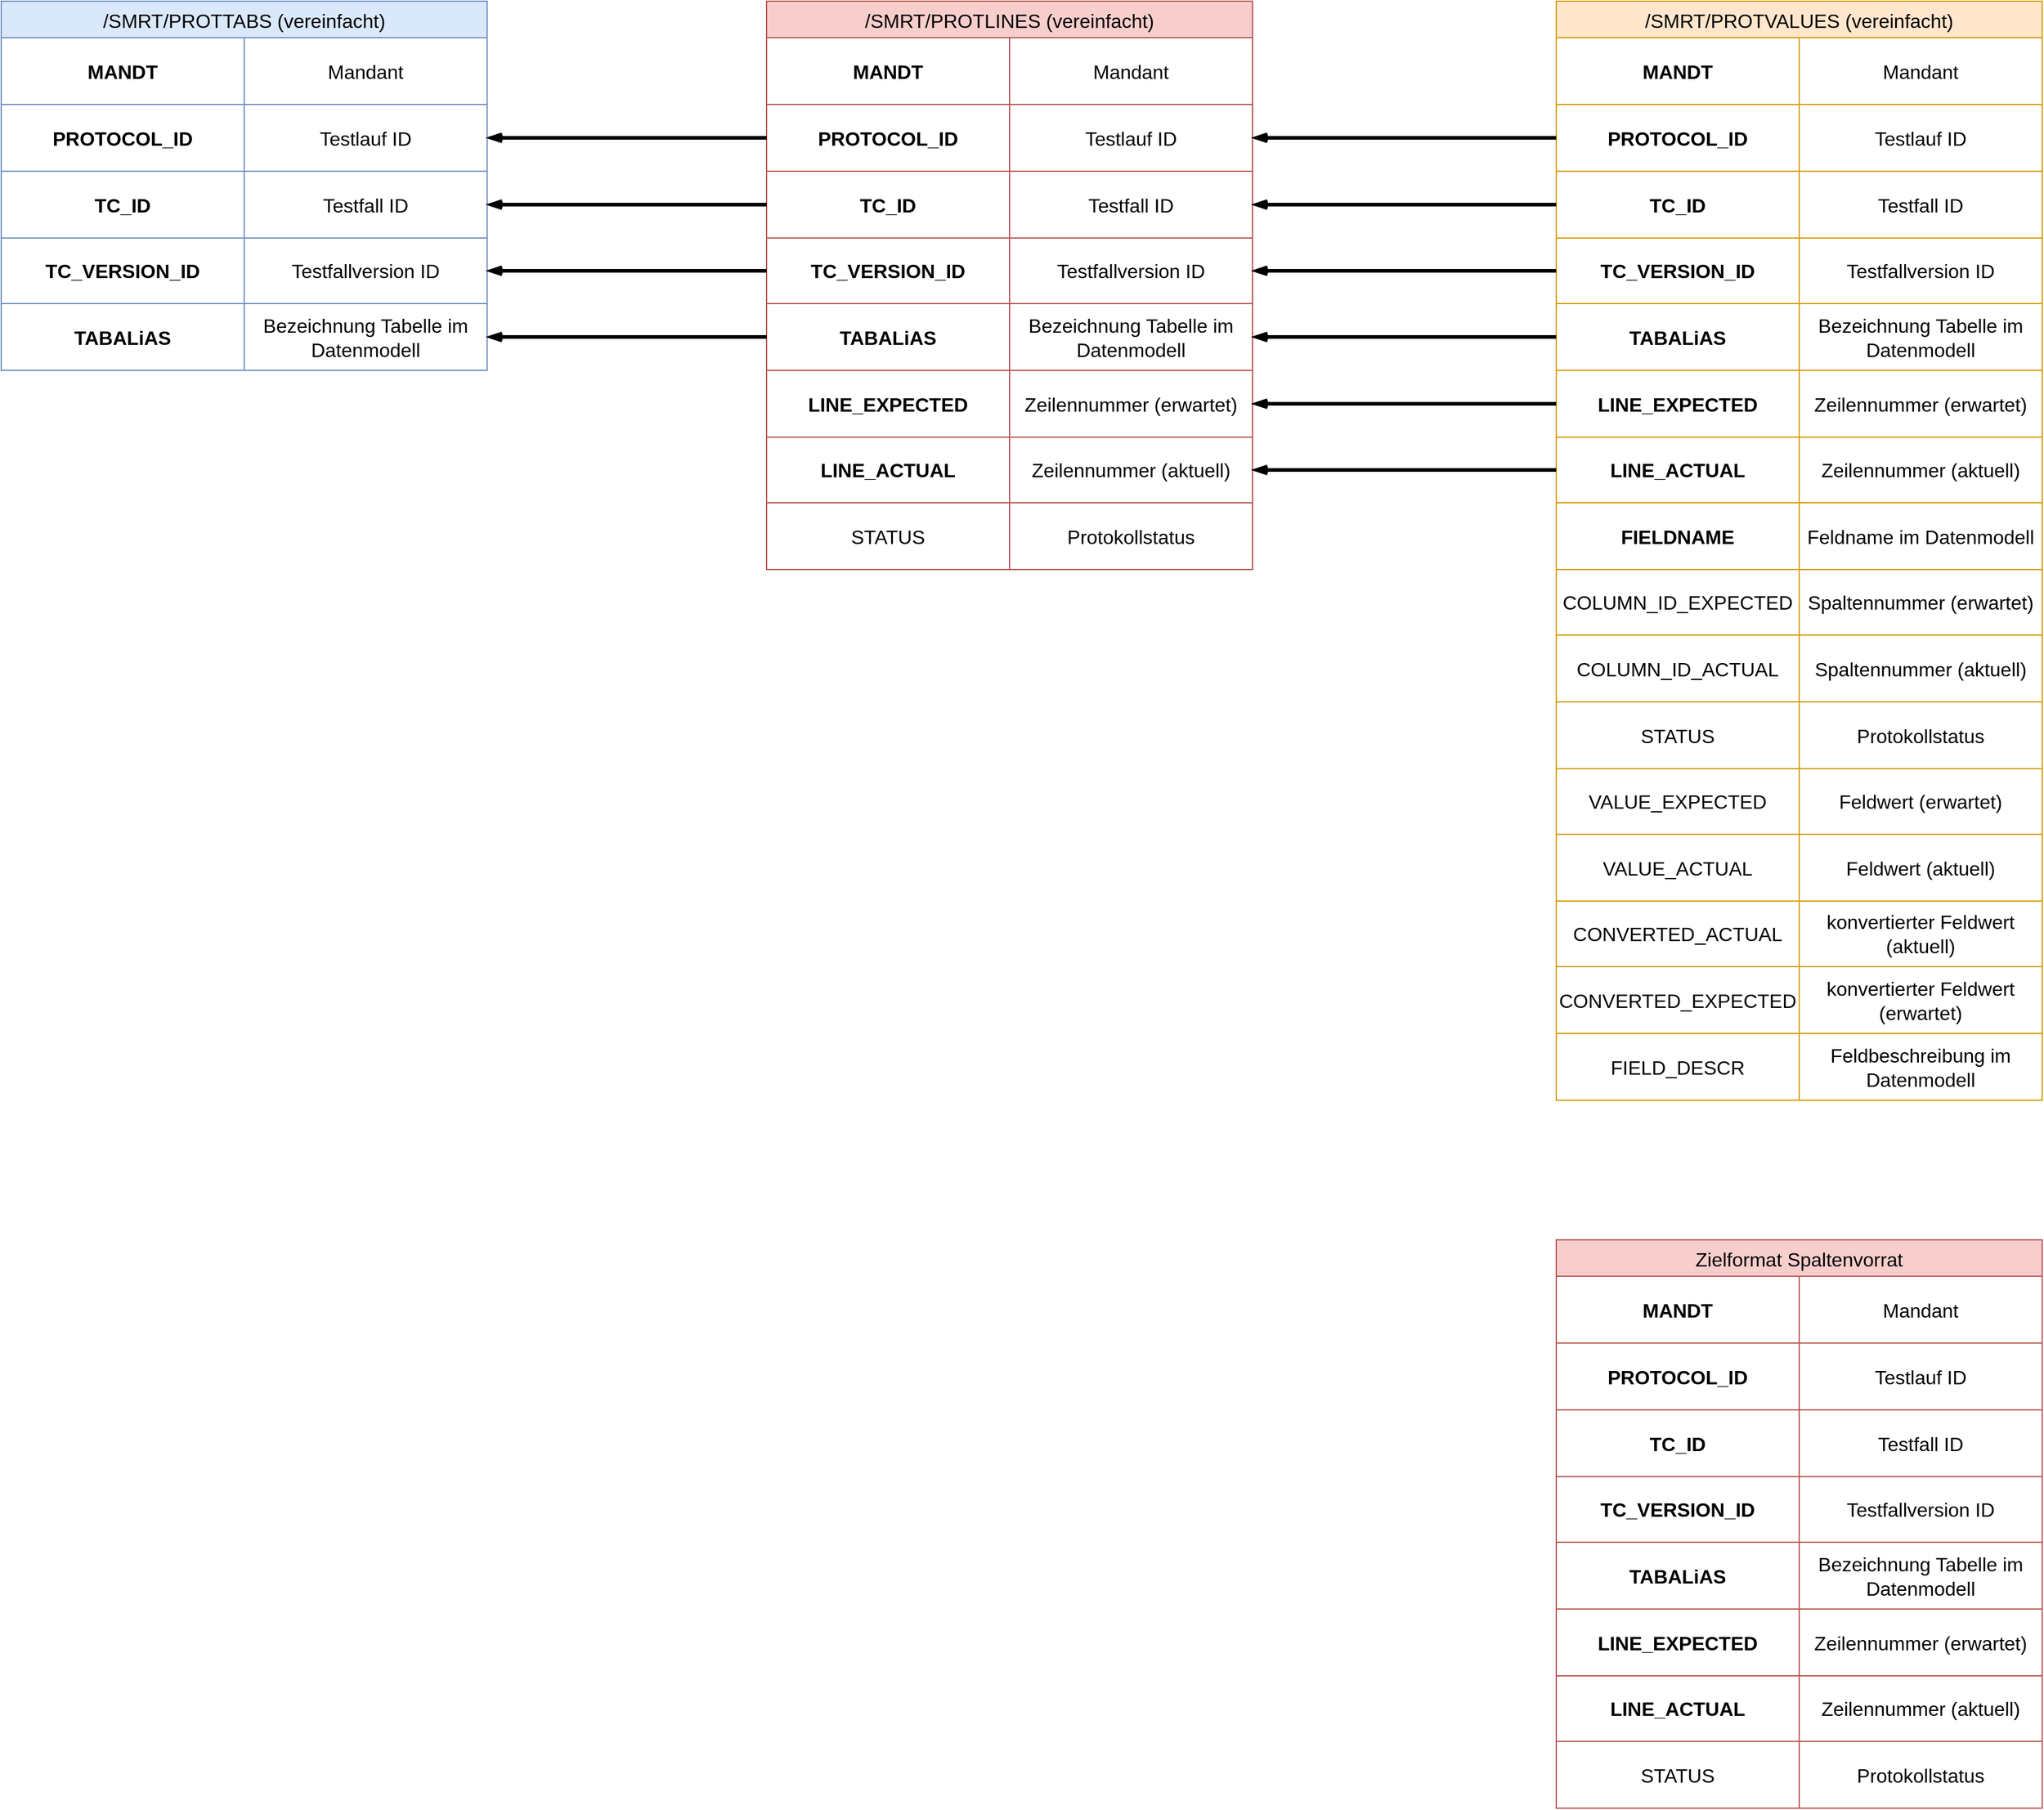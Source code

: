 <mxfile version="28.2.8">
  <diagram name="Seite-1" id="xtS-RTxyF89VJCSjxANe">
    <mxGraphModel dx="3441" dy="951" grid="1" gridSize="10" guides="1" tooltips="1" connect="1" arrows="1" fold="1" page="1" pageScale="1" pageWidth="827" pageHeight="1169" math="0" shadow="0">
      <root>
        <mxCell id="0" />
        <mxCell id="1" parent="0" />
        <mxCell id="TMRvNmBy3gaYvKD6rry--1" value="/SMRT/PROTVALUES (vereinfacht)" style="shape=table;startSize=30;container=1;collapsible=0;childLayout=tableLayout;strokeColor=#d79b00;fontSize=16;fillColor=#ffe6cc;" vertex="1" parent="1">
          <mxGeometry x="90" y="80" width="400" height="905" as="geometry" />
        </mxCell>
        <mxCell id="TMRvNmBy3gaYvKD6rry--2" value="" style="shape=tableRow;horizontal=0;startSize=0;swimlaneHead=0;swimlaneBody=0;strokeColor=inherit;top=0;left=0;bottom=0;right=0;collapsible=0;dropTarget=0;fillColor=none;points=[[0,0.5],[1,0.5]];portConstraint=eastwest;fontSize=16;" vertex="1" parent="TMRvNmBy3gaYvKD6rry--1">
          <mxGeometry y="30" width="400" height="55" as="geometry" />
        </mxCell>
        <mxCell id="TMRvNmBy3gaYvKD6rry--3" value="MANDT" style="shape=partialRectangle;html=1;whiteSpace=wrap;connectable=0;strokeColor=inherit;overflow=hidden;fillColor=none;top=0;left=0;bottom=0;right=0;pointerEvents=1;fontSize=16;fontStyle=1" vertex="1" parent="TMRvNmBy3gaYvKD6rry--2">
          <mxGeometry width="200" height="55" as="geometry">
            <mxRectangle width="200" height="55" as="alternateBounds" />
          </mxGeometry>
        </mxCell>
        <mxCell id="TMRvNmBy3gaYvKD6rry--4" value="Mandant" style="shape=partialRectangle;html=1;whiteSpace=wrap;connectable=0;strokeColor=inherit;overflow=hidden;fillColor=none;top=0;left=0;bottom=0;right=0;pointerEvents=1;fontSize=16;" vertex="1" parent="TMRvNmBy3gaYvKD6rry--2">
          <mxGeometry x="200" width="200" height="55" as="geometry">
            <mxRectangle width="200" height="55" as="alternateBounds" />
          </mxGeometry>
        </mxCell>
        <mxCell id="TMRvNmBy3gaYvKD6rry--6" value="" style="shape=tableRow;horizontal=0;startSize=0;swimlaneHead=0;swimlaneBody=0;strokeColor=inherit;top=0;left=0;bottom=0;right=0;collapsible=0;dropTarget=0;fillColor=none;points=[[0,0.5],[1,0.5]];portConstraint=eastwest;fontSize=16;" vertex="1" parent="TMRvNmBy3gaYvKD6rry--1">
          <mxGeometry y="85" width="400" height="55" as="geometry" />
        </mxCell>
        <mxCell id="TMRvNmBy3gaYvKD6rry--7" value="PROTOCOL_ID" style="shape=partialRectangle;html=1;whiteSpace=wrap;connectable=0;strokeColor=inherit;overflow=hidden;fillColor=none;top=0;left=0;bottom=0;right=0;pointerEvents=1;fontSize=16;fontStyle=1" vertex="1" parent="TMRvNmBy3gaYvKD6rry--6">
          <mxGeometry width="200" height="55" as="geometry">
            <mxRectangle width="200" height="55" as="alternateBounds" />
          </mxGeometry>
        </mxCell>
        <mxCell id="TMRvNmBy3gaYvKD6rry--8" value="Testlauf ID" style="shape=partialRectangle;html=1;whiteSpace=wrap;connectable=0;strokeColor=inherit;overflow=hidden;fillColor=none;top=0;left=0;bottom=0;right=0;pointerEvents=1;fontSize=16;" vertex="1" parent="TMRvNmBy3gaYvKD6rry--6">
          <mxGeometry x="200" width="200" height="55" as="geometry">
            <mxRectangle width="200" height="55" as="alternateBounds" />
          </mxGeometry>
        </mxCell>
        <mxCell id="TMRvNmBy3gaYvKD6rry--10" value="" style="shape=tableRow;horizontal=0;startSize=0;swimlaneHead=0;swimlaneBody=0;strokeColor=inherit;top=0;left=0;bottom=0;right=0;collapsible=0;dropTarget=0;fillColor=none;points=[[0,0.5],[1,0.5]];portConstraint=eastwest;fontSize=16;" vertex="1" parent="TMRvNmBy3gaYvKD6rry--1">
          <mxGeometry y="140" width="400" height="55" as="geometry" />
        </mxCell>
        <mxCell id="TMRvNmBy3gaYvKD6rry--11" value="TC_ID" style="shape=partialRectangle;html=1;whiteSpace=wrap;connectable=0;strokeColor=inherit;overflow=hidden;fillColor=none;top=0;left=0;bottom=0;right=0;pointerEvents=1;fontSize=16;fontStyle=1" vertex="1" parent="TMRvNmBy3gaYvKD6rry--10">
          <mxGeometry width="200" height="55" as="geometry">
            <mxRectangle width="200" height="55" as="alternateBounds" />
          </mxGeometry>
        </mxCell>
        <mxCell id="TMRvNmBy3gaYvKD6rry--12" value="Testfall ID" style="shape=partialRectangle;html=1;whiteSpace=wrap;connectable=0;strokeColor=inherit;overflow=hidden;fillColor=none;top=0;left=0;bottom=0;right=0;pointerEvents=1;fontSize=16;" vertex="1" parent="TMRvNmBy3gaYvKD6rry--10">
          <mxGeometry x="200" width="200" height="55" as="geometry">
            <mxRectangle width="200" height="55" as="alternateBounds" />
          </mxGeometry>
        </mxCell>
        <mxCell id="TMRvNmBy3gaYvKD6rry--14" style="shape=tableRow;horizontal=0;startSize=0;swimlaneHead=0;swimlaneBody=0;strokeColor=inherit;top=0;left=0;bottom=0;right=0;collapsible=0;dropTarget=0;fillColor=none;points=[[0,0.5],[1,0.5]];portConstraint=eastwest;fontSize=16;" vertex="1" parent="TMRvNmBy3gaYvKD6rry--1">
          <mxGeometry y="195" width="400" height="54" as="geometry" />
        </mxCell>
        <mxCell id="TMRvNmBy3gaYvKD6rry--15" value="TC_VERSION_ID" style="shape=partialRectangle;html=1;whiteSpace=wrap;connectable=0;strokeColor=inherit;overflow=hidden;fillColor=none;top=0;left=0;bottom=0;right=0;pointerEvents=1;fontSize=16;fontStyle=1" vertex="1" parent="TMRvNmBy3gaYvKD6rry--14">
          <mxGeometry width="200" height="54" as="geometry">
            <mxRectangle width="200" height="54" as="alternateBounds" />
          </mxGeometry>
        </mxCell>
        <mxCell id="TMRvNmBy3gaYvKD6rry--16" value="Testfallversion ID" style="shape=partialRectangle;html=1;whiteSpace=wrap;connectable=0;strokeColor=inherit;overflow=hidden;fillColor=none;top=0;left=0;bottom=0;right=0;pointerEvents=1;fontSize=16;" vertex="1" parent="TMRvNmBy3gaYvKD6rry--14">
          <mxGeometry x="200" width="200" height="54" as="geometry">
            <mxRectangle width="200" height="54" as="alternateBounds" />
          </mxGeometry>
        </mxCell>
        <mxCell id="TMRvNmBy3gaYvKD6rry--17" style="shape=tableRow;horizontal=0;startSize=0;swimlaneHead=0;swimlaneBody=0;strokeColor=inherit;top=0;left=0;bottom=0;right=0;collapsible=0;dropTarget=0;fillColor=none;points=[[0,0.5],[1,0.5]];portConstraint=eastwest;fontSize=16;" vertex="1" parent="TMRvNmBy3gaYvKD6rry--1">
          <mxGeometry y="249" width="400" height="55" as="geometry" />
        </mxCell>
        <mxCell id="TMRvNmBy3gaYvKD6rry--18" value="TABALiAS" style="shape=partialRectangle;html=1;whiteSpace=wrap;connectable=0;strokeColor=inherit;overflow=hidden;fillColor=none;top=0;left=0;bottom=0;right=0;pointerEvents=1;fontSize=16;fontStyle=1" vertex="1" parent="TMRvNmBy3gaYvKD6rry--17">
          <mxGeometry width="200" height="55" as="geometry">
            <mxRectangle width="200" height="55" as="alternateBounds" />
          </mxGeometry>
        </mxCell>
        <mxCell id="TMRvNmBy3gaYvKD6rry--19" value="Bezeichnung Tabelle im Datenmodell" style="shape=partialRectangle;html=1;whiteSpace=wrap;connectable=0;strokeColor=inherit;overflow=hidden;fillColor=none;top=0;left=0;bottom=0;right=0;pointerEvents=1;fontSize=16;" vertex="1" parent="TMRvNmBy3gaYvKD6rry--17">
          <mxGeometry x="200" width="200" height="55" as="geometry">
            <mxRectangle width="200" height="55" as="alternateBounds" />
          </mxGeometry>
        </mxCell>
        <mxCell id="TMRvNmBy3gaYvKD6rry--20" style="shape=tableRow;horizontal=0;startSize=0;swimlaneHead=0;swimlaneBody=0;strokeColor=inherit;top=0;left=0;bottom=0;right=0;collapsible=0;dropTarget=0;fillColor=none;points=[[0,0.5],[1,0.5]];portConstraint=eastwest;fontSize=16;" vertex="1" parent="TMRvNmBy3gaYvKD6rry--1">
          <mxGeometry y="304" width="400" height="55" as="geometry" />
        </mxCell>
        <mxCell id="TMRvNmBy3gaYvKD6rry--21" value="LINE_EXPECTED" style="shape=partialRectangle;html=1;whiteSpace=wrap;connectable=0;strokeColor=inherit;overflow=hidden;fillColor=none;top=0;left=0;bottom=0;right=0;pointerEvents=1;fontSize=16;fontStyle=1" vertex="1" parent="TMRvNmBy3gaYvKD6rry--20">
          <mxGeometry width="200" height="55" as="geometry">
            <mxRectangle width="200" height="55" as="alternateBounds" />
          </mxGeometry>
        </mxCell>
        <mxCell id="TMRvNmBy3gaYvKD6rry--22" value="Zeilennummer (erwartet)" style="shape=partialRectangle;html=1;whiteSpace=wrap;connectable=0;strokeColor=inherit;overflow=hidden;fillColor=none;top=0;left=0;bottom=0;right=0;pointerEvents=1;fontSize=16;" vertex="1" parent="TMRvNmBy3gaYvKD6rry--20">
          <mxGeometry x="200" width="200" height="55" as="geometry">
            <mxRectangle width="200" height="55" as="alternateBounds" />
          </mxGeometry>
        </mxCell>
        <mxCell id="TMRvNmBy3gaYvKD6rry--23" style="shape=tableRow;horizontal=0;startSize=0;swimlaneHead=0;swimlaneBody=0;strokeColor=inherit;top=0;left=0;bottom=0;right=0;collapsible=0;dropTarget=0;fillColor=none;points=[[0,0.5],[1,0.5]];portConstraint=eastwest;fontSize=16;" vertex="1" parent="TMRvNmBy3gaYvKD6rry--1">
          <mxGeometry y="359" width="400" height="54" as="geometry" />
        </mxCell>
        <mxCell id="TMRvNmBy3gaYvKD6rry--24" value="LINE_ACTUAL" style="shape=partialRectangle;html=1;whiteSpace=wrap;connectable=0;strokeColor=inherit;overflow=hidden;fillColor=none;top=0;left=0;bottom=0;right=0;pointerEvents=1;fontSize=16;fontStyle=1" vertex="1" parent="TMRvNmBy3gaYvKD6rry--23">
          <mxGeometry width="200" height="54" as="geometry">
            <mxRectangle width="200" height="54" as="alternateBounds" />
          </mxGeometry>
        </mxCell>
        <mxCell id="TMRvNmBy3gaYvKD6rry--25" value="Zeilennummer (aktuell)" style="shape=partialRectangle;html=1;whiteSpace=wrap;connectable=0;strokeColor=inherit;overflow=hidden;fillColor=none;top=0;left=0;bottom=0;right=0;pointerEvents=1;fontSize=16;" vertex="1" parent="TMRvNmBy3gaYvKD6rry--23">
          <mxGeometry x="200" width="200" height="54" as="geometry">
            <mxRectangle width="200" height="54" as="alternateBounds" />
          </mxGeometry>
        </mxCell>
        <mxCell id="TMRvNmBy3gaYvKD6rry--26" style="shape=tableRow;horizontal=0;startSize=0;swimlaneHead=0;swimlaneBody=0;strokeColor=inherit;top=0;left=0;bottom=0;right=0;collapsible=0;dropTarget=0;fillColor=none;points=[[0,0.5],[1,0.5]];portConstraint=eastwest;fontSize=16;" vertex="1" parent="TMRvNmBy3gaYvKD6rry--1">
          <mxGeometry y="413" width="400" height="55" as="geometry" />
        </mxCell>
        <mxCell id="TMRvNmBy3gaYvKD6rry--27" value="FIELDNAME" style="shape=partialRectangle;html=1;whiteSpace=wrap;connectable=0;strokeColor=inherit;overflow=hidden;fillColor=none;top=0;left=0;bottom=0;right=0;pointerEvents=1;fontSize=16;fontStyle=1" vertex="1" parent="TMRvNmBy3gaYvKD6rry--26">
          <mxGeometry width="200" height="55" as="geometry">
            <mxRectangle width="200" height="55" as="alternateBounds" />
          </mxGeometry>
        </mxCell>
        <mxCell id="TMRvNmBy3gaYvKD6rry--28" value="Feldname im Datenmodell" style="shape=partialRectangle;html=1;whiteSpace=wrap;connectable=0;strokeColor=inherit;overflow=hidden;fillColor=none;top=0;left=0;bottom=0;right=0;pointerEvents=1;fontSize=16;" vertex="1" parent="TMRvNmBy3gaYvKD6rry--26">
          <mxGeometry x="200" width="200" height="55" as="geometry">
            <mxRectangle width="200" height="55" as="alternateBounds" />
          </mxGeometry>
        </mxCell>
        <mxCell id="TMRvNmBy3gaYvKD6rry--29" style="shape=tableRow;horizontal=0;startSize=0;swimlaneHead=0;swimlaneBody=0;strokeColor=inherit;top=0;left=0;bottom=0;right=0;collapsible=0;dropTarget=0;fillColor=none;points=[[0,0.5],[1,0.5]];portConstraint=eastwest;fontSize=16;" vertex="1" parent="TMRvNmBy3gaYvKD6rry--1">
          <mxGeometry y="468" width="400" height="54" as="geometry" />
        </mxCell>
        <mxCell id="TMRvNmBy3gaYvKD6rry--30" value="COLUMN_ID_EXPECTED" style="shape=partialRectangle;html=1;whiteSpace=wrap;connectable=0;strokeColor=inherit;overflow=hidden;fillColor=none;top=0;left=0;bottom=0;right=0;pointerEvents=1;fontSize=16;" vertex="1" parent="TMRvNmBy3gaYvKD6rry--29">
          <mxGeometry width="200" height="54" as="geometry">
            <mxRectangle width="200" height="54" as="alternateBounds" />
          </mxGeometry>
        </mxCell>
        <mxCell id="TMRvNmBy3gaYvKD6rry--31" value="Spaltennummer (erwartet)" style="shape=partialRectangle;html=1;whiteSpace=wrap;connectable=0;strokeColor=inherit;overflow=hidden;fillColor=none;top=0;left=0;bottom=0;right=0;pointerEvents=1;fontSize=16;" vertex="1" parent="TMRvNmBy3gaYvKD6rry--29">
          <mxGeometry x="200" width="200" height="54" as="geometry">
            <mxRectangle width="200" height="54" as="alternateBounds" />
          </mxGeometry>
        </mxCell>
        <mxCell id="TMRvNmBy3gaYvKD6rry--32" style="shape=tableRow;horizontal=0;startSize=0;swimlaneHead=0;swimlaneBody=0;strokeColor=inherit;top=0;left=0;bottom=0;right=0;collapsible=0;dropTarget=0;fillColor=none;points=[[0,0.5],[1,0.5]];portConstraint=eastwest;fontSize=16;" vertex="1" parent="TMRvNmBy3gaYvKD6rry--1">
          <mxGeometry y="522" width="400" height="55" as="geometry" />
        </mxCell>
        <mxCell id="TMRvNmBy3gaYvKD6rry--33" value="COLUMN_ID_ACTUAL" style="shape=partialRectangle;html=1;whiteSpace=wrap;connectable=0;strokeColor=inherit;overflow=hidden;fillColor=none;top=0;left=0;bottom=0;right=0;pointerEvents=1;fontSize=16;" vertex="1" parent="TMRvNmBy3gaYvKD6rry--32">
          <mxGeometry width="200" height="55" as="geometry">
            <mxRectangle width="200" height="55" as="alternateBounds" />
          </mxGeometry>
        </mxCell>
        <mxCell id="TMRvNmBy3gaYvKD6rry--34" value="Spaltennummer (aktuell)" style="shape=partialRectangle;html=1;whiteSpace=wrap;connectable=0;strokeColor=inherit;overflow=hidden;fillColor=none;top=0;left=0;bottom=0;right=0;pointerEvents=1;fontSize=16;" vertex="1" parent="TMRvNmBy3gaYvKD6rry--32">
          <mxGeometry x="200" width="200" height="55" as="geometry">
            <mxRectangle width="200" height="55" as="alternateBounds" />
          </mxGeometry>
        </mxCell>
        <mxCell id="TMRvNmBy3gaYvKD6rry--35" style="shape=tableRow;horizontal=0;startSize=0;swimlaneHead=0;swimlaneBody=0;strokeColor=inherit;top=0;left=0;bottom=0;right=0;collapsible=0;dropTarget=0;fillColor=none;points=[[0,0.5],[1,0.5]];portConstraint=eastwest;fontSize=16;" vertex="1" parent="TMRvNmBy3gaYvKD6rry--1">
          <mxGeometry y="577" width="400" height="55" as="geometry" />
        </mxCell>
        <mxCell id="TMRvNmBy3gaYvKD6rry--36" value="STATUS" style="shape=partialRectangle;html=1;whiteSpace=wrap;connectable=0;strokeColor=inherit;overflow=hidden;fillColor=none;top=0;left=0;bottom=0;right=0;pointerEvents=1;fontSize=16;" vertex="1" parent="TMRvNmBy3gaYvKD6rry--35">
          <mxGeometry width="200" height="55" as="geometry">
            <mxRectangle width="200" height="55" as="alternateBounds" />
          </mxGeometry>
        </mxCell>
        <mxCell id="TMRvNmBy3gaYvKD6rry--37" value="Protokollstatus" style="shape=partialRectangle;html=1;whiteSpace=wrap;connectable=0;strokeColor=inherit;overflow=hidden;fillColor=none;top=0;left=0;bottom=0;right=0;pointerEvents=1;fontSize=16;" vertex="1" parent="TMRvNmBy3gaYvKD6rry--35">
          <mxGeometry x="200" width="200" height="55" as="geometry">
            <mxRectangle width="200" height="55" as="alternateBounds" />
          </mxGeometry>
        </mxCell>
        <mxCell id="TMRvNmBy3gaYvKD6rry--38" style="shape=tableRow;horizontal=0;startSize=0;swimlaneHead=0;swimlaneBody=0;strokeColor=inherit;top=0;left=0;bottom=0;right=0;collapsible=0;dropTarget=0;fillColor=none;points=[[0,0.5],[1,0.5]];portConstraint=eastwest;fontSize=16;" vertex="1" parent="TMRvNmBy3gaYvKD6rry--1">
          <mxGeometry y="632" width="400" height="54" as="geometry" />
        </mxCell>
        <mxCell id="TMRvNmBy3gaYvKD6rry--39" value="VALUE_EXPECTED" style="shape=partialRectangle;html=1;whiteSpace=wrap;connectable=0;strokeColor=inherit;overflow=hidden;fillColor=none;top=0;left=0;bottom=0;right=0;pointerEvents=1;fontSize=16;" vertex="1" parent="TMRvNmBy3gaYvKD6rry--38">
          <mxGeometry width="200" height="54" as="geometry">
            <mxRectangle width="200" height="54" as="alternateBounds" />
          </mxGeometry>
        </mxCell>
        <mxCell id="TMRvNmBy3gaYvKD6rry--40" value="Feldwert (erwartet)" style="shape=partialRectangle;html=1;whiteSpace=wrap;connectable=0;strokeColor=inherit;overflow=hidden;fillColor=none;top=0;left=0;bottom=0;right=0;pointerEvents=1;fontSize=16;" vertex="1" parent="TMRvNmBy3gaYvKD6rry--38">
          <mxGeometry x="200" width="200" height="54" as="geometry">
            <mxRectangle width="200" height="54" as="alternateBounds" />
          </mxGeometry>
        </mxCell>
        <mxCell id="TMRvNmBy3gaYvKD6rry--41" style="shape=tableRow;horizontal=0;startSize=0;swimlaneHead=0;swimlaneBody=0;strokeColor=inherit;top=0;left=0;bottom=0;right=0;collapsible=0;dropTarget=0;fillColor=none;points=[[0,0.5],[1,0.5]];portConstraint=eastwest;fontSize=16;" vertex="1" parent="TMRvNmBy3gaYvKD6rry--1">
          <mxGeometry y="686" width="400" height="55" as="geometry" />
        </mxCell>
        <mxCell id="TMRvNmBy3gaYvKD6rry--42" value="VALUE_ACTUAL" style="shape=partialRectangle;html=1;whiteSpace=wrap;connectable=0;strokeColor=inherit;overflow=hidden;fillColor=none;top=0;left=0;bottom=0;right=0;pointerEvents=1;fontSize=16;" vertex="1" parent="TMRvNmBy3gaYvKD6rry--41">
          <mxGeometry width="200" height="55" as="geometry">
            <mxRectangle width="200" height="55" as="alternateBounds" />
          </mxGeometry>
        </mxCell>
        <mxCell id="TMRvNmBy3gaYvKD6rry--43" value="Feldwert (aktuell)" style="shape=partialRectangle;html=1;whiteSpace=wrap;connectable=0;strokeColor=inherit;overflow=hidden;fillColor=none;top=0;left=0;bottom=0;right=0;pointerEvents=1;fontSize=16;" vertex="1" parent="TMRvNmBy3gaYvKD6rry--41">
          <mxGeometry x="200" width="200" height="55" as="geometry">
            <mxRectangle width="200" height="55" as="alternateBounds" />
          </mxGeometry>
        </mxCell>
        <mxCell id="TMRvNmBy3gaYvKD6rry--47" style="shape=tableRow;horizontal=0;startSize=0;swimlaneHead=0;swimlaneBody=0;strokeColor=inherit;top=0;left=0;bottom=0;right=0;collapsible=0;dropTarget=0;fillColor=none;points=[[0,0.5],[1,0.5]];portConstraint=eastwest;fontSize=16;" vertex="1" parent="TMRvNmBy3gaYvKD6rry--1">
          <mxGeometry y="741" width="400" height="54" as="geometry" />
        </mxCell>
        <mxCell id="TMRvNmBy3gaYvKD6rry--48" value="CONVERTED_ACTUAL" style="shape=partialRectangle;html=1;whiteSpace=wrap;connectable=0;strokeColor=inherit;overflow=hidden;fillColor=none;top=0;left=0;bottom=0;right=0;pointerEvents=1;fontSize=16;" vertex="1" parent="TMRvNmBy3gaYvKD6rry--47">
          <mxGeometry width="200" height="54" as="geometry">
            <mxRectangle width="200" height="54" as="alternateBounds" />
          </mxGeometry>
        </mxCell>
        <mxCell id="TMRvNmBy3gaYvKD6rry--49" value="konvertierter Feldwert (aktuell)" style="shape=partialRectangle;html=1;whiteSpace=wrap;connectable=0;strokeColor=inherit;overflow=hidden;fillColor=none;top=0;left=0;bottom=0;right=0;pointerEvents=1;fontSize=16;" vertex="1" parent="TMRvNmBy3gaYvKD6rry--47">
          <mxGeometry x="200" width="200" height="54" as="geometry">
            <mxRectangle width="200" height="54" as="alternateBounds" />
          </mxGeometry>
        </mxCell>
        <mxCell id="TMRvNmBy3gaYvKD6rry--50" style="shape=tableRow;horizontal=0;startSize=0;swimlaneHead=0;swimlaneBody=0;strokeColor=inherit;top=0;left=0;bottom=0;right=0;collapsible=0;dropTarget=0;fillColor=none;points=[[0,0.5],[1,0.5]];portConstraint=eastwest;fontSize=16;" vertex="1" parent="TMRvNmBy3gaYvKD6rry--1">
          <mxGeometry y="795" width="400" height="55" as="geometry" />
        </mxCell>
        <mxCell id="TMRvNmBy3gaYvKD6rry--51" value="CONVERTED_EXPECTED" style="shape=partialRectangle;html=1;whiteSpace=wrap;connectable=0;strokeColor=inherit;overflow=hidden;fillColor=none;top=0;left=0;bottom=0;right=0;pointerEvents=1;fontSize=16;" vertex="1" parent="TMRvNmBy3gaYvKD6rry--50">
          <mxGeometry width="200" height="55" as="geometry">
            <mxRectangle width="200" height="55" as="alternateBounds" />
          </mxGeometry>
        </mxCell>
        <mxCell id="TMRvNmBy3gaYvKD6rry--52" value="konvertierter Feldwert (erwartet)" style="shape=partialRectangle;html=1;whiteSpace=wrap;connectable=0;strokeColor=inherit;overflow=hidden;fillColor=none;top=0;left=0;bottom=0;right=0;pointerEvents=1;fontSize=16;" vertex="1" parent="TMRvNmBy3gaYvKD6rry--50">
          <mxGeometry x="200" width="200" height="55" as="geometry">
            <mxRectangle width="200" height="55" as="alternateBounds" />
          </mxGeometry>
        </mxCell>
        <mxCell id="TMRvNmBy3gaYvKD6rry--230" style="shape=tableRow;horizontal=0;startSize=0;swimlaneHead=0;swimlaneBody=0;strokeColor=inherit;top=0;left=0;bottom=0;right=0;collapsible=0;dropTarget=0;fillColor=none;points=[[0,0.5],[1,0.5]];portConstraint=eastwest;fontSize=16;" vertex="1" parent="TMRvNmBy3gaYvKD6rry--1">
          <mxGeometry y="850" width="400" height="55" as="geometry" />
        </mxCell>
        <mxCell id="TMRvNmBy3gaYvKD6rry--231" value="FIELD_DESCR" style="shape=partialRectangle;html=1;whiteSpace=wrap;connectable=0;strokeColor=inherit;overflow=hidden;fillColor=none;top=0;left=0;bottom=0;right=0;pointerEvents=1;fontSize=16;" vertex="1" parent="TMRvNmBy3gaYvKD6rry--230">
          <mxGeometry width="200" height="55" as="geometry">
            <mxRectangle width="200" height="55" as="alternateBounds" />
          </mxGeometry>
        </mxCell>
        <mxCell id="TMRvNmBy3gaYvKD6rry--232" value="Feldbeschreibung im Datenmodell" style="shape=partialRectangle;html=1;whiteSpace=wrap;connectable=0;strokeColor=inherit;overflow=hidden;fillColor=none;top=0;left=0;bottom=0;right=0;pointerEvents=1;fontSize=16;" vertex="1" parent="TMRvNmBy3gaYvKD6rry--230">
          <mxGeometry x="200" width="200" height="55" as="geometry">
            <mxRectangle width="200" height="55" as="alternateBounds" />
          </mxGeometry>
        </mxCell>
        <mxCell id="TMRvNmBy3gaYvKD6rry--54" value="/SMRT/PROTLINES (vereinfacht)" style="shape=table;startSize=30;container=1;collapsible=0;childLayout=tableLayout;strokeColor=#b85450;fontSize=16;fillColor=#f8cecc;" vertex="1" parent="1">
          <mxGeometry x="-560" y="80" width="400" height="468" as="geometry" />
        </mxCell>
        <mxCell id="TMRvNmBy3gaYvKD6rry--55" value="" style="shape=tableRow;horizontal=0;startSize=0;swimlaneHead=0;swimlaneBody=0;strokeColor=inherit;top=0;left=0;bottom=0;right=0;collapsible=0;dropTarget=0;fillColor=none;points=[[0,0.5],[1,0.5]];portConstraint=eastwest;fontSize=16;" vertex="1" parent="TMRvNmBy3gaYvKD6rry--54">
          <mxGeometry y="30" width="400" height="55" as="geometry" />
        </mxCell>
        <mxCell id="TMRvNmBy3gaYvKD6rry--56" value="MANDT" style="shape=partialRectangle;html=1;whiteSpace=wrap;connectable=0;strokeColor=inherit;overflow=hidden;fillColor=none;top=0;left=0;bottom=0;right=0;pointerEvents=1;fontSize=16;fontStyle=1" vertex="1" parent="TMRvNmBy3gaYvKD6rry--55">
          <mxGeometry width="200" height="55" as="geometry">
            <mxRectangle width="200" height="55" as="alternateBounds" />
          </mxGeometry>
        </mxCell>
        <mxCell id="TMRvNmBy3gaYvKD6rry--57" value="Mandant" style="shape=partialRectangle;html=1;whiteSpace=wrap;connectable=0;strokeColor=inherit;overflow=hidden;fillColor=none;top=0;left=0;bottom=0;right=0;pointerEvents=1;fontSize=16;" vertex="1" parent="TMRvNmBy3gaYvKD6rry--55">
          <mxGeometry x="200" width="200" height="55" as="geometry">
            <mxRectangle width="200" height="55" as="alternateBounds" />
          </mxGeometry>
        </mxCell>
        <mxCell id="TMRvNmBy3gaYvKD6rry--58" value="" style="shape=tableRow;horizontal=0;startSize=0;swimlaneHead=0;swimlaneBody=0;strokeColor=inherit;top=0;left=0;bottom=0;right=0;collapsible=0;dropTarget=0;fillColor=none;points=[[0,0.5],[1,0.5]];portConstraint=eastwest;fontSize=16;" vertex="1" parent="TMRvNmBy3gaYvKD6rry--54">
          <mxGeometry y="85" width="400" height="55" as="geometry" />
        </mxCell>
        <mxCell id="TMRvNmBy3gaYvKD6rry--59" value="PROTOCOL_ID" style="shape=partialRectangle;html=1;whiteSpace=wrap;connectable=0;strokeColor=inherit;overflow=hidden;fillColor=none;top=0;left=0;bottom=0;right=0;pointerEvents=1;fontSize=16;fontStyle=1" vertex="1" parent="TMRvNmBy3gaYvKD6rry--58">
          <mxGeometry width="200" height="55" as="geometry">
            <mxRectangle width="200" height="55" as="alternateBounds" />
          </mxGeometry>
        </mxCell>
        <mxCell id="TMRvNmBy3gaYvKD6rry--60" value="Testlauf ID" style="shape=partialRectangle;html=1;whiteSpace=wrap;connectable=0;strokeColor=inherit;overflow=hidden;fillColor=none;top=0;left=0;bottom=0;right=0;pointerEvents=1;fontSize=16;" vertex="1" parent="TMRvNmBy3gaYvKD6rry--58">
          <mxGeometry x="200" width="200" height="55" as="geometry">
            <mxRectangle width="200" height="55" as="alternateBounds" />
          </mxGeometry>
        </mxCell>
        <mxCell id="TMRvNmBy3gaYvKD6rry--61" value="" style="shape=tableRow;horizontal=0;startSize=0;swimlaneHead=0;swimlaneBody=0;strokeColor=inherit;top=0;left=0;bottom=0;right=0;collapsible=0;dropTarget=0;fillColor=none;points=[[0,0.5],[1,0.5]];portConstraint=eastwest;fontSize=16;" vertex="1" parent="TMRvNmBy3gaYvKD6rry--54">
          <mxGeometry y="140" width="400" height="55" as="geometry" />
        </mxCell>
        <mxCell id="TMRvNmBy3gaYvKD6rry--62" value="TC_ID" style="shape=partialRectangle;html=1;whiteSpace=wrap;connectable=0;strokeColor=inherit;overflow=hidden;fillColor=none;top=0;left=0;bottom=0;right=0;pointerEvents=1;fontSize=16;fontStyle=1" vertex="1" parent="TMRvNmBy3gaYvKD6rry--61">
          <mxGeometry width="200" height="55" as="geometry">
            <mxRectangle width="200" height="55" as="alternateBounds" />
          </mxGeometry>
        </mxCell>
        <mxCell id="TMRvNmBy3gaYvKD6rry--63" value="Testfall ID" style="shape=partialRectangle;html=1;whiteSpace=wrap;connectable=0;strokeColor=inherit;overflow=hidden;fillColor=none;top=0;left=0;bottom=0;right=0;pointerEvents=1;fontSize=16;" vertex="1" parent="TMRvNmBy3gaYvKD6rry--61">
          <mxGeometry x="200" width="200" height="55" as="geometry">
            <mxRectangle width="200" height="55" as="alternateBounds" />
          </mxGeometry>
        </mxCell>
        <mxCell id="TMRvNmBy3gaYvKD6rry--64" style="shape=tableRow;horizontal=0;startSize=0;swimlaneHead=0;swimlaneBody=0;strokeColor=inherit;top=0;left=0;bottom=0;right=0;collapsible=0;dropTarget=0;fillColor=none;points=[[0,0.5],[1,0.5]];portConstraint=eastwest;fontSize=16;" vertex="1" parent="TMRvNmBy3gaYvKD6rry--54">
          <mxGeometry y="195" width="400" height="54" as="geometry" />
        </mxCell>
        <mxCell id="TMRvNmBy3gaYvKD6rry--65" value="TC_VERSION_ID" style="shape=partialRectangle;html=1;whiteSpace=wrap;connectable=0;strokeColor=inherit;overflow=hidden;fillColor=none;top=0;left=0;bottom=0;right=0;pointerEvents=1;fontSize=16;fontStyle=1" vertex="1" parent="TMRvNmBy3gaYvKD6rry--64">
          <mxGeometry width="200" height="54" as="geometry">
            <mxRectangle width="200" height="54" as="alternateBounds" />
          </mxGeometry>
        </mxCell>
        <mxCell id="TMRvNmBy3gaYvKD6rry--66" value="Testfallversion ID" style="shape=partialRectangle;html=1;whiteSpace=wrap;connectable=0;strokeColor=inherit;overflow=hidden;fillColor=none;top=0;left=0;bottom=0;right=0;pointerEvents=1;fontSize=16;" vertex="1" parent="TMRvNmBy3gaYvKD6rry--64">
          <mxGeometry x="200" width="200" height="54" as="geometry">
            <mxRectangle width="200" height="54" as="alternateBounds" />
          </mxGeometry>
        </mxCell>
        <mxCell id="TMRvNmBy3gaYvKD6rry--67" style="shape=tableRow;horizontal=0;startSize=0;swimlaneHead=0;swimlaneBody=0;strokeColor=inherit;top=0;left=0;bottom=0;right=0;collapsible=0;dropTarget=0;fillColor=none;points=[[0,0.5],[1,0.5]];portConstraint=eastwest;fontSize=16;" vertex="1" parent="TMRvNmBy3gaYvKD6rry--54">
          <mxGeometry y="249" width="400" height="55" as="geometry" />
        </mxCell>
        <mxCell id="TMRvNmBy3gaYvKD6rry--68" value="TABALiAS" style="shape=partialRectangle;html=1;whiteSpace=wrap;connectable=0;strokeColor=inherit;overflow=hidden;fillColor=none;top=0;left=0;bottom=0;right=0;pointerEvents=1;fontSize=16;fontStyle=1" vertex="1" parent="TMRvNmBy3gaYvKD6rry--67">
          <mxGeometry width="200" height="55" as="geometry">
            <mxRectangle width="200" height="55" as="alternateBounds" />
          </mxGeometry>
        </mxCell>
        <mxCell id="TMRvNmBy3gaYvKD6rry--69" value="Bezeichnung Tabelle im Datenmodell" style="shape=partialRectangle;html=1;whiteSpace=wrap;connectable=0;strokeColor=inherit;overflow=hidden;fillColor=none;top=0;left=0;bottom=0;right=0;pointerEvents=1;fontSize=16;" vertex="1" parent="TMRvNmBy3gaYvKD6rry--67">
          <mxGeometry x="200" width="200" height="55" as="geometry">
            <mxRectangle width="200" height="55" as="alternateBounds" />
          </mxGeometry>
        </mxCell>
        <mxCell id="TMRvNmBy3gaYvKD6rry--70" style="shape=tableRow;horizontal=0;startSize=0;swimlaneHead=0;swimlaneBody=0;strokeColor=inherit;top=0;left=0;bottom=0;right=0;collapsible=0;dropTarget=0;fillColor=none;points=[[0,0.5],[1,0.5]];portConstraint=eastwest;fontSize=16;" vertex="1" parent="TMRvNmBy3gaYvKD6rry--54">
          <mxGeometry y="304" width="400" height="55" as="geometry" />
        </mxCell>
        <mxCell id="TMRvNmBy3gaYvKD6rry--71" value="LINE_EXPECTED" style="shape=partialRectangle;html=1;whiteSpace=wrap;connectable=0;strokeColor=inherit;overflow=hidden;fillColor=none;top=0;left=0;bottom=0;right=0;pointerEvents=1;fontSize=16;fontStyle=1" vertex="1" parent="TMRvNmBy3gaYvKD6rry--70">
          <mxGeometry width="200" height="55" as="geometry">
            <mxRectangle width="200" height="55" as="alternateBounds" />
          </mxGeometry>
        </mxCell>
        <mxCell id="TMRvNmBy3gaYvKD6rry--72" value="Zeilennummer (erwartet)" style="shape=partialRectangle;html=1;whiteSpace=wrap;connectable=0;strokeColor=inherit;overflow=hidden;fillColor=none;top=0;left=0;bottom=0;right=0;pointerEvents=1;fontSize=16;" vertex="1" parent="TMRvNmBy3gaYvKD6rry--70">
          <mxGeometry x="200" width="200" height="55" as="geometry">
            <mxRectangle width="200" height="55" as="alternateBounds" />
          </mxGeometry>
        </mxCell>
        <mxCell id="TMRvNmBy3gaYvKD6rry--73" style="shape=tableRow;horizontal=0;startSize=0;swimlaneHead=0;swimlaneBody=0;strokeColor=inherit;top=0;left=0;bottom=0;right=0;collapsible=0;dropTarget=0;fillColor=none;points=[[0,0.5],[1,0.5]];portConstraint=eastwest;fontSize=16;" vertex="1" parent="TMRvNmBy3gaYvKD6rry--54">
          <mxGeometry y="359" width="400" height="54" as="geometry" />
        </mxCell>
        <mxCell id="TMRvNmBy3gaYvKD6rry--74" value="LINE_ACTUAL" style="shape=partialRectangle;html=1;whiteSpace=wrap;connectable=0;strokeColor=inherit;overflow=hidden;fillColor=none;top=0;left=0;bottom=0;right=0;pointerEvents=1;fontSize=16;fontStyle=1" vertex="1" parent="TMRvNmBy3gaYvKD6rry--73">
          <mxGeometry width="200" height="54" as="geometry">
            <mxRectangle width="200" height="54" as="alternateBounds" />
          </mxGeometry>
        </mxCell>
        <mxCell id="TMRvNmBy3gaYvKD6rry--75" value="Zeilennummer (aktuell)" style="shape=partialRectangle;html=1;whiteSpace=wrap;connectable=0;strokeColor=inherit;overflow=hidden;fillColor=none;top=0;left=0;bottom=0;right=0;pointerEvents=1;fontSize=16;" vertex="1" parent="TMRvNmBy3gaYvKD6rry--73">
          <mxGeometry x="200" width="200" height="54" as="geometry">
            <mxRectangle width="200" height="54" as="alternateBounds" />
          </mxGeometry>
        </mxCell>
        <mxCell id="TMRvNmBy3gaYvKD6rry--85" style="shape=tableRow;horizontal=0;startSize=0;swimlaneHead=0;swimlaneBody=0;strokeColor=inherit;top=0;left=0;bottom=0;right=0;collapsible=0;dropTarget=0;fillColor=none;points=[[0,0.5],[1,0.5]];portConstraint=eastwest;fontSize=16;" vertex="1" parent="TMRvNmBy3gaYvKD6rry--54">
          <mxGeometry y="413" width="400" height="55" as="geometry" />
        </mxCell>
        <mxCell id="TMRvNmBy3gaYvKD6rry--86" value="STATUS" style="shape=partialRectangle;html=1;whiteSpace=wrap;connectable=0;strokeColor=inherit;overflow=hidden;fillColor=none;top=0;left=0;bottom=0;right=0;pointerEvents=1;fontSize=16;" vertex="1" parent="TMRvNmBy3gaYvKD6rry--85">
          <mxGeometry width="200" height="55" as="geometry">
            <mxRectangle width="200" height="55" as="alternateBounds" />
          </mxGeometry>
        </mxCell>
        <mxCell id="TMRvNmBy3gaYvKD6rry--87" value="Protokollstatus" style="shape=partialRectangle;html=1;whiteSpace=wrap;connectable=0;strokeColor=inherit;overflow=hidden;fillColor=none;top=0;left=0;bottom=0;right=0;pointerEvents=1;fontSize=16;" vertex="1" parent="TMRvNmBy3gaYvKD6rry--85">
          <mxGeometry x="200" width="200" height="55" as="geometry">
            <mxRectangle width="200" height="55" as="alternateBounds" />
          </mxGeometry>
        </mxCell>
        <mxCell id="TMRvNmBy3gaYvKD6rry--106" style="edgeStyle=orthogonalEdgeStyle;rounded=1;orthogonalLoop=1;jettySize=auto;html=1;curved=0;endArrow=openThin;endFill=0;strokeWidth=3;" edge="1" parent="1" source="TMRvNmBy3gaYvKD6rry--6" target="TMRvNmBy3gaYvKD6rry--58">
          <mxGeometry relative="1" as="geometry" />
        </mxCell>
        <mxCell id="TMRvNmBy3gaYvKD6rry--107" style="edgeStyle=orthogonalEdgeStyle;rounded=1;orthogonalLoop=1;jettySize=auto;html=1;endArrow=openThin;endFill=0;curved=0;strokeColor=default;strokeWidth=3;align=center;verticalAlign=middle;fontFamily=Helvetica;fontSize=11;fontColor=default;labelBackgroundColor=default;" edge="1" parent="1" source="TMRvNmBy3gaYvKD6rry--10" target="TMRvNmBy3gaYvKD6rry--61">
          <mxGeometry relative="1" as="geometry" />
        </mxCell>
        <mxCell id="TMRvNmBy3gaYvKD6rry--108" style="edgeStyle=orthogonalEdgeStyle;rounded=1;orthogonalLoop=1;jettySize=auto;html=1;strokeColor=default;align=center;verticalAlign=middle;fontFamily=Helvetica;fontSize=11;fontColor=default;labelBackgroundColor=default;endArrow=openThin;endFill=0;curved=0;strokeWidth=3;" edge="1" parent="1" source="TMRvNmBy3gaYvKD6rry--14" target="TMRvNmBy3gaYvKD6rry--64">
          <mxGeometry relative="1" as="geometry" />
        </mxCell>
        <mxCell id="TMRvNmBy3gaYvKD6rry--109" style="edgeStyle=orthogonalEdgeStyle;rounded=1;orthogonalLoop=1;jettySize=auto;html=1;strokeColor=default;align=center;verticalAlign=middle;fontFamily=Helvetica;fontSize=11;fontColor=default;labelBackgroundColor=default;endArrow=openThin;endFill=0;curved=0;strokeWidth=3;" edge="1" parent="1" source="TMRvNmBy3gaYvKD6rry--17" target="TMRvNmBy3gaYvKD6rry--67">
          <mxGeometry relative="1" as="geometry" />
        </mxCell>
        <mxCell id="TMRvNmBy3gaYvKD6rry--110" style="edgeStyle=orthogonalEdgeStyle;rounded=1;orthogonalLoop=1;jettySize=auto;html=1;entryX=1;entryY=0.5;entryDx=0;entryDy=0;strokeColor=default;align=center;verticalAlign=middle;fontFamily=Helvetica;fontSize=11;fontColor=default;labelBackgroundColor=default;endArrow=openThin;endFill=0;curved=0;strokeWidth=3;" edge="1" parent="1" source="TMRvNmBy3gaYvKD6rry--20" target="TMRvNmBy3gaYvKD6rry--70">
          <mxGeometry relative="1" as="geometry" />
        </mxCell>
        <mxCell id="TMRvNmBy3gaYvKD6rry--112" style="edgeStyle=orthogonalEdgeStyle;rounded=1;orthogonalLoop=1;jettySize=auto;html=1;strokeColor=default;align=center;verticalAlign=middle;fontFamily=Helvetica;fontSize=11;fontColor=default;labelBackgroundColor=default;endArrow=openThin;endFill=0;curved=0;strokeWidth=3;" edge="1" parent="1" source="TMRvNmBy3gaYvKD6rry--23" target="TMRvNmBy3gaYvKD6rry--73">
          <mxGeometry relative="1" as="geometry" />
        </mxCell>
        <mxCell id="TMRvNmBy3gaYvKD6rry--159" value="/SMRT/PROTTABS (vereinfacht)" style="shape=table;startSize=30;container=1;collapsible=0;childLayout=tableLayout;strokeColor=#6c8ebf;fontSize=16;fillColor=#dae8fc;" vertex="1" parent="1">
          <mxGeometry x="-1190" y="80" width="400" height="304" as="geometry" />
        </mxCell>
        <mxCell id="TMRvNmBy3gaYvKD6rry--160" value="" style="shape=tableRow;horizontal=0;startSize=0;swimlaneHead=0;swimlaneBody=0;strokeColor=inherit;top=0;left=0;bottom=0;right=0;collapsible=0;dropTarget=0;fillColor=none;points=[[0,0.5],[1,0.5]];portConstraint=eastwest;fontSize=16;" vertex="1" parent="TMRvNmBy3gaYvKD6rry--159">
          <mxGeometry y="30" width="400" height="55" as="geometry" />
        </mxCell>
        <mxCell id="TMRvNmBy3gaYvKD6rry--161" value="MANDT" style="shape=partialRectangle;html=1;whiteSpace=wrap;connectable=0;strokeColor=inherit;overflow=hidden;fillColor=none;top=0;left=0;bottom=0;right=0;pointerEvents=1;fontSize=16;fontStyle=1" vertex="1" parent="TMRvNmBy3gaYvKD6rry--160">
          <mxGeometry width="200" height="55" as="geometry">
            <mxRectangle width="200" height="55" as="alternateBounds" />
          </mxGeometry>
        </mxCell>
        <mxCell id="TMRvNmBy3gaYvKD6rry--162" value="Mandant" style="shape=partialRectangle;html=1;whiteSpace=wrap;connectable=0;strokeColor=inherit;overflow=hidden;fillColor=none;top=0;left=0;bottom=0;right=0;pointerEvents=1;fontSize=16;" vertex="1" parent="TMRvNmBy3gaYvKD6rry--160">
          <mxGeometry x="200" width="200" height="55" as="geometry">
            <mxRectangle width="200" height="55" as="alternateBounds" />
          </mxGeometry>
        </mxCell>
        <mxCell id="TMRvNmBy3gaYvKD6rry--163" value="" style="shape=tableRow;horizontal=0;startSize=0;swimlaneHead=0;swimlaneBody=0;strokeColor=inherit;top=0;left=0;bottom=0;right=0;collapsible=0;dropTarget=0;fillColor=none;points=[[0,0.5],[1,0.5]];portConstraint=eastwest;fontSize=16;" vertex="1" parent="TMRvNmBy3gaYvKD6rry--159">
          <mxGeometry y="85" width="400" height="55" as="geometry" />
        </mxCell>
        <mxCell id="TMRvNmBy3gaYvKD6rry--164" value="PROTOCOL_ID" style="shape=partialRectangle;html=1;whiteSpace=wrap;connectable=0;strokeColor=inherit;overflow=hidden;fillColor=none;top=0;left=0;bottom=0;right=0;pointerEvents=1;fontSize=16;fontStyle=1" vertex="1" parent="TMRvNmBy3gaYvKD6rry--163">
          <mxGeometry width="200" height="55" as="geometry">
            <mxRectangle width="200" height="55" as="alternateBounds" />
          </mxGeometry>
        </mxCell>
        <mxCell id="TMRvNmBy3gaYvKD6rry--165" value="Testlauf ID" style="shape=partialRectangle;html=1;whiteSpace=wrap;connectable=0;strokeColor=inherit;overflow=hidden;fillColor=none;top=0;left=0;bottom=0;right=0;pointerEvents=1;fontSize=16;" vertex="1" parent="TMRvNmBy3gaYvKD6rry--163">
          <mxGeometry x="200" width="200" height="55" as="geometry">
            <mxRectangle width="200" height="55" as="alternateBounds" />
          </mxGeometry>
        </mxCell>
        <mxCell id="TMRvNmBy3gaYvKD6rry--166" value="" style="shape=tableRow;horizontal=0;startSize=0;swimlaneHead=0;swimlaneBody=0;strokeColor=inherit;top=0;left=0;bottom=0;right=0;collapsible=0;dropTarget=0;fillColor=none;points=[[0,0.5],[1,0.5]];portConstraint=eastwest;fontSize=16;" vertex="1" parent="TMRvNmBy3gaYvKD6rry--159">
          <mxGeometry y="140" width="400" height="55" as="geometry" />
        </mxCell>
        <mxCell id="TMRvNmBy3gaYvKD6rry--167" value="TC_ID" style="shape=partialRectangle;html=1;whiteSpace=wrap;connectable=0;strokeColor=inherit;overflow=hidden;fillColor=none;top=0;left=0;bottom=0;right=0;pointerEvents=1;fontSize=16;fontStyle=1" vertex="1" parent="TMRvNmBy3gaYvKD6rry--166">
          <mxGeometry width="200" height="55" as="geometry">
            <mxRectangle width="200" height="55" as="alternateBounds" />
          </mxGeometry>
        </mxCell>
        <mxCell id="TMRvNmBy3gaYvKD6rry--168" value="Testfall ID" style="shape=partialRectangle;html=1;whiteSpace=wrap;connectable=0;strokeColor=inherit;overflow=hidden;fillColor=none;top=0;left=0;bottom=0;right=0;pointerEvents=1;fontSize=16;" vertex="1" parent="TMRvNmBy3gaYvKD6rry--166">
          <mxGeometry x="200" width="200" height="55" as="geometry">
            <mxRectangle width="200" height="55" as="alternateBounds" />
          </mxGeometry>
        </mxCell>
        <mxCell id="TMRvNmBy3gaYvKD6rry--169" style="shape=tableRow;horizontal=0;startSize=0;swimlaneHead=0;swimlaneBody=0;strokeColor=inherit;top=0;left=0;bottom=0;right=0;collapsible=0;dropTarget=0;fillColor=none;points=[[0,0.5],[1,0.5]];portConstraint=eastwest;fontSize=16;" vertex="1" parent="TMRvNmBy3gaYvKD6rry--159">
          <mxGeometry y="195" width="400" height="54" as="geometry" />
        </mxCell>
        <mxCell id="TMRvNmBy3gaYvKD6rry--170" value="TC_VERSION_ID" style="shape=partialRectangle;html=1;whiteSpace=wrap;connectable=0;strokeColor=inherit;overflow=hidden;fillColor=none;top=0;left=0;bottom=0;right=0;pointerEvents=1;fontSize=16;fontStyle=1" vertex="1" parent="TMRvNmBy3gaYvKD6rry--169">
          <mxGeometry width="200" height="54" as="geometry">
            <mxRectangle width="200" height="54" as="alternateBounds" />
          </mxGeometry>
        </mxCell>
        <mxCell id="TMRvNmBy3gaYvKD6rry--171" value="Testfallversion ID" style="shape=partialRectangle;html=1;whiteSpace=wrap;connectable=0;strokeColor=inherit;overflow=hidden;fillColor=none;top=0;left=0;bottom=0;right=0;pointerEvents=1;fontSize=16;" vertex="1" parent="TMRvNmBy3gaYvKD6rry--169">
          <mxGeometry x="200" width="200" height="54" as="geometry">
            <mxRectangle width="200" height="54" as="alternateBounds" />
          </mxGeometry>
        </mxCell>
        <mxCell id="TMRvNmBy3gaYvKD6rry--172" style="shape=tableRow;horizontal=0;startSize=0;swimlaneHead=0;swimlaneBody=0;strokeColor=inherit;top=0;left=0;bottom=0;right=0;collapsible=0;dropTarget=0;fillColor=none;points=[[0,0.5],[1,0.5]];portConstraint=eastwest;fontSize=16;" vertex="1" parent="TMRvNmBy3gaYvKD6rry--159">
          <mxGeometry y="249" width="400" height="55" as="geometry" />
        </mxCell>
        <mxCell id="TMRvNmBy3gaYvKD6rry--173" value="TABALiAS" style="shape=partialRectangle;html=1;whiteSpace=wrap;connectable=0;strokeColor=inherit;overflow=hidden;fillColor=none;top=0;left=0;bottom=0;right=0;pointerEvents=1;fontSize=16;fontStyle=1" vertex="1" parent="TMRvNmBy3gaYvKD6rry--172">
          <mxGeometry width="200" height="55" as="geometry">
            <mxRectangle width="200" height="55" as="alternateBounds" />
          </mxGeometry>
        </mxCell>
        <mxCell id="TMRvNmBy3gaYvKD6rry--174" value="Bezeichnung Tabelle im Datenmodell" style="shape=partialRectangle;html=1;whiteSpace=wrap;connectable=0;strokeColor=inherit;overflow=hidden;fillColor=none;top=0;left=0;bottom=0;right=0;pointerEvents=1;fontSize=16;" vertex="1" parent="TMRvNmBy3gaYvKD6rry--172">
          <mxGeometry x="200" width="200" height="55" as="geometry">
            <mxRectangle width="200" height="55" as="alternateBounds" />
          </mxGeometry>
        </mxCell>
        <mxCell id="TMRvNmBy3gaYvKD6rry--184" style="edgeStyle=orthogonalEdgeStyle;rounded=1;orthogonalLoop=1;jettySize=auto;html=1;strokeColor=default;strokeWidth=3;align=center;verticalAlign=middle;fontFamily=Helvetica;fontSize=11;fontColor=default;labelBackgroundColor=default;endArrow=openThin;endFill=0;curved=0;" edge="1" parent="1" source="TMRvNmBy3gaYvKD6rry--58" target="TMRvNmBy3gaYvKD6rry--163">
          <mxGeometry relative="1" as="geometry" />
        </mxCell>
        <mxCell id="TMRvNmBy3gaYvKD6rry--185" style="edgeStyle=orthogonalEdgeStyle;rounded=1;orthogonalLoop=1;jettySize=auto;html=1;strokeColor=default;strokeWidth=3;align=center;verticalAlign=middle;fontFamily=Helvetica;fontSize=11;fontColor=default;labelBackgroundColor=default;endArrow=openThin;endFill=0;curved=0;" edge="1" parent="1" source="TMRvNmBy3gaYvKD6rry--61" target="TMRvNmBy3gaYvKD6rry--166">
          <mxGeometry relative="1" as="geometry" />
        </mxCell>
        <mxCell id="TMRvNmBy3gaYvKD6rry--186" style="edgeStyle=orthogonalEdgeStyle;rounded=1;orthogonalLoop=1;jettySize=auto;html=1;strokeColor=default;strokeWidth=3;align=center;verticalAlign=middle;fontFamily=Helvetica;fontSize=11;fontColor=default;labelBackgroundColor=default;endArrow=openThin;endFill=0;curved=0;" edge="1" parent="1" source="TMRvNmBy3gaYvKD6rry--64" target="TMRvNmBy3gaYvKD6rry--169">
          <mxGeometry relative="1" as="geometry" />
        </mxCell>
        <mxCell id="TMRvNmBy3gaYvKD6rry--187" style="edgeStyle=orthogonalEdgeStyle;rounded=1;orthogonalLoop=1;jettySize=auto;html=1;strokeColor=default;strokeWidth=3;align=center;verticalAlign=middle;fontFamily=Helvetica;fontSize=11;fontColor=default;labelBackgroundColor=default;endArrow=openThin;endFill=0;curved=0;" edge="1" parent="1" source="TMRvNmBy3gaYvKD6rry--67" target="TMRvNmBy3gaYvKD6rry--172">
          <mxGeometry relative="1" as="geometry" />
        </mxCell>
        <mxCell id="TMRvNmBy3gaYvKD6rry--205" value="Zielformat Spaltenvorrat" style="shape=table;startSize=30;container=1;collapsible=0;childLayout=tableLayout;strokeColor=#b85450;fontSize=16;fillColor=#f8cecc;" vertex="1" parent="1">
          <mxGeometry x="90" y="1100" width="400" height="468" as="geometry" />
        </mxCell>
        <mxCell id="TMRvNmBy3gaYvKD6rry--206" value="" style="shape=tableRow;horizontal=0;startSize=0;swimlaneHead=0;swimlaneBody=0;strokeColor=inherit;top=0;left=0;bottom=0;right=0;collapsible=0;dropTarget=0;fillColor=none;points=[[0,0.5],[1,0.5]];portConstraint=eastwest;fontSize=16;" vertex="1" parent="TMRvNmBy3gaYvKD6rry--205">
          <mxGeometry y="30" width="400" height="55" as="geometry" />
        </mxCell>
        <mxCell id="TMRvNmBy3gaYvKD6rry--207" value="MANDT" style="shape=partialRectangle;html=1;whiteSpace=wrap;connectable=0;strokeColor=inherit;overflow=hidden;fillColor=none;top=0;left=0;bottom=0;right=0;pointerEvents=1;fontSize=16;fontStyle=1" vertex="1" parent="TMRvNmBy3gaYvKD6rry--206">
          <mxGeometry width="200" height="55" as="geometry">
            <mxRectangle width="200" height="55" as="alternateBounds" />
          </mxGeometry>
        </mxCell>
        <mxCell id="TMRvNmBy3gaYvKD6rry--208" value="Mandant" style="shape=partialRectangle;html=1;whiteSpace=wrap;connectable=0;strokeColor=inherit;overflow=hidden;fillColor=none;top=0;left=0;bottom=0;right=0;pointerEvents=1;fontSize=16;" vertex="1" parent="TMRvNmBy3gaYvKD6rry--206">
          <mxGeometry x="200" width="200" height="55" as="geometry">
            <mxRectangle width="200" height="55" as="alternateBounds" />
          </mxGeometry>
        </mxCell>
        <mxCell id="TMRvNmBy3gaYvKD6rry--209" value="" style="shape=tableRow;horizontal=0;startSize=0;swimlaneHead=0;swimlaneBody=0;strokeColor=inherit;top=0;left=0;bottom=0;right=0;collapsible=0;dropTarget=0;fillColor=none;points=[[0,0.5],[1,0.5]];portConstraint=eastwest;fontSize=16;" vertex="1" parent="TMRvNmBy3gaYvKD6rry--205">
          <mxGeometry y="85" width="400" height="55" as="geometry" />
        </mxCell>
        <mxCell id="TMRvNmBy3gaYvKD6rry--210" value="PROTOCOL_ID" style="shape=partialRectangle;html=1;whiteSpace=wrap;connectable=0;strokeColor=inherit;overflow=hidden;fillColor=none;top=0;left=0;bottom=0;right=0;pointerEvents=1;fontSize=16;fontStyle=1" vertex="1" parent="TMRvNmBy3gaYvKD6rry--209">
          <mxGeometry width="200" height="55" as="geometry">
            <mxRectangle width="200" height="55" as="alternateBounds" />
          </mxGeometry>
        </mxCell>
        <mxCell id="TMRvNmBy3gaYvKD6rry--211" value="Testlauf ID" style="shape=partialRectangle;html=1;whiteSpace=wrap;connectable=0;strokeColor=inherit;overflow=hidden;fillColor=none;top=0;left=0;bottom=0;right=0;pointerEvents=1;fontSize=16;" vertex="1" parent="TMRvNmBy3gaYvKD6rry--209">
          <mxGeometry x="200" width="200" height="55" as="geometry">
            <mxRectangle width="200" height="55" as="alternateBounds" />
          </mxGeometry>
        </mxCell>
        <mxCell id="TMRvNmBy3gaYvKD6rry--212" value="" style="shape=tableRow;horizontal=0;startSize=0;swimlaneHead=0;swimlaneBody=0;strokeColor=inherit;top=0;left=0;bottom=0;right=0;collapsible=0;dropTarget=0;fillColor=none;points=[[0,0.5],[1,0.5]];portConstraint=eastwest;fontSize=16;" vertex="1" parent="TMRvNmBy3gaYvKD6rry--205">
          <mxGeometry y="140" width="400" height="55" as="geometry" />
        </mxCell>
        <mxCell id="TMRvNmBy3gaYvKD6rry--213" value="TC_ID" style="shape=partialRectangle;html=1;whiteSpace=wrap;connectable=0;strokeColor=inherit;overflow=hidden;fillColor=none;top=0;left=0;bottom=0;right=0;pointerEvents=1;fontSize=16;fontStyle=1" vertex="1" parent="TMRvNmBy3gaYvKD6rry--212">
          <mxGeometry width="200" height="55" as="geometry">
            <mxRectangle width="200" height="55" as="alternateBounds" />
          </mxGeometry>
        </mxCell>
        <mxCell id="TMRvNmBy3gaYvKD6rry--214" value="Testfall ID" style="shape=partialRectangle;html=1;whiteSpace=wrap;connectable=0;strokeColor=inherit;overflow=hidden;fillColor=none;top=0;left=0;bottom=0;right=0;pointerEvents=1;fontSize=16;" vertex="1" parent="TMRvNmBy3gaYvKD6rry--212">
          <mxGeometry x="200" width="200" height="55" as="geometry">
            <mxRectangle width="200" height="55" as="alternateBounds" />
          </mxGeometry>
        </mxCell>
        <mxCell id="TMRvNmBy3gaYvKD6rry--215" style="shape=tableRow;horizontal=0;startSize=0;swimlaneHead=0;swimlaneBody=0;strokeColor=inherit;top=0;left=0;bottom=0;right=0;collapsible=0;dropTarget=0;fillColor=none;points=[[0,0.5],[1,0.5]];portConstraint=eastwest;fontSize=16;" vertex="1" parent="TMRvNmBy3gaYvKD6rry--205">
          <mxGeometry y="195" width="400" height="54" as="geometry" />
        </mxCell>
        <mxCell id="TMRvNmBy3gaYvKD6rry--216" value="TC_VERSION_ID" style="shape=partialRectangle;html=1;whiteSpace=wrap;connectable=0;strokeColor=inherit;overflow=hidden;fillColor=none;top=0;left=0;bottom=0;right=0;pointerEvents=1;fontSize=16;fontStyle=1" vertex="1" parent="TMRvNmBy3gaYvKD6rry--215">
          <mxGeometry width="200" height="54" as="geometry">
            <mxRectangle width="200" height="54" as="alternateBounds" />
          </mxGeometry>
        </mxCell>
        <mxCell id="TMRvNmBy3gaYvKD6rry--217" value="Testfallversion ID" style="shape=partialRectangle;html=1;whiteSpace=wrap;connectable=0;strokeColor=inherit;overflow=hidden;fillColor=none;top=0;left=0;bottom=0;right=0;pointerEvents=1;fontSize=16;" vertex="1" parent="TMRvNmBy3gaYvKD6rry--215">
          <mxGeometry x="200" width="200" height="54" as="geometry">
            <mxRectangle width="200" height="54" as="alternateBounds" />
          </mxGeometry>
        </mxCell>
        <mxCell id="TMRvNmBy3gaYvKD6rry--218" style="shape=tableRow;horizontal=0;startSize=0;swimlaneHead=0;swimlaneBody=0;strokeColor=inherit;top=0;left=0;bottom=0;right=0;collapsible=0;dropTarget=0;fillColor=none;points=[[0,0.5],[1,0.5]];portConstraint=eastwest;fontSize=16;" vertex="1" parent="TMRvNmBy3gaYvKD6rry--205">
          <mxGeometry y="249" width="400" height="55" as="geometry" />
        </mxCell>
        <mxCell id="TMRvNmBy3gaYvKD6rry--219" value="TABALiAS" style="shape=partialRectangle;html=1;whiteSpace=wrap;connectable=0;strokeColor=inherit;overflow=hidden;fillColor=none;top=0;left=0;bottom=0;right=0;pointerEvents=1;fontSize=16;fontStyle=1" vertex="1" parent="TMRvNmBy3gaYvKD6rry--218">
          <mxGeometry width="200" height="55" as="geometry">
            <mxRectangle width="200" height="55" as="alternateBounds" />
          </mxGeometry>
        </mxCell>
        <mxCell id="TMRvNmBy3gaYvKD6rry--220" value="Bezeichnung Tabelle im Datenmodell" style="shape=partialRectangle;html=1;whiteSpace=wrap;connectable=0;strokeColor=inherit;overflow=hidden;fillColor=none;top=0;left=0;bottom=0;right=0;pointerEvents=1;fontSize=16;" vertex="1" parent="TMRvNmBy3gaYvKD6rry--218">
          <mxGeometry x="200" width="200" height="55" as="geometry">
            <mxRectangle width="200" height="55" as="alternateBounds" />
          </mxGeometry>
        </mxCell>
        <mxCell id="TMRvNmBy3gaYvKD6rry--221" style="shape=tableRow;horizontal=0;startSize=0;swimlaneHead=0;swimlaneBody=0;strokeColor=inherit;top=0;left=0;bottom=0;right=0;collapsible=0;dropTarget=0;fillColor=none;points=[[0,0.5],[1,0.5]];portConstraint=eastwest;fontSize=16;" vertex="1" parent="TMRvNmBy3gaYvKD6rry--205">
          <mxGeometry y="304" width="400" height="55" as="geometry" />
        </mxCell>
        <mxCell id="TMRvNmBy3gaYvKD6rry--222" value="LINE_EXPECTED" style="shape=partialRectangle;html=1;whiteSpace=wrap;connectable=0;strokeColor=inherit;overflow=hidden;fillColor=none;top=0;left=0;bottom=0;right=0;pointerEvents=1;fontSize=16;fontStyle=1" vertex="1" parent="TMRvNmBy3gaYvKD6rry--221">
          <mxGeometry width="200" height="55" as="geometry">
            <mxRectangle width="200" height="55" as="alternateBounds" />
          </mxGeometry>
        </mxCell>
        <mxCell id="TMRvNmBy3gaYvKD6rry--223" value="Zeilennummer (erwartet)" style="shape=partialRectangle;html=1;whiteSpace=wrap;connectable=0;strokeColor=inherit;overflow=hidden;fillColor=none;top=0;left=0;bottom=0;right=0;pointerEvents=1;fontSize=16;" vertex="1" parent="TMRvNmBy3gaYvKD6rry--221">
          <mxGeometry x="200" width="200" height="55" as="geometry">
            <mxRectangle width="200" height="55" as="alternateBounds" />
          </mxGeometry>
        </mxCell>
        <mxCell id="TMRvNmBy3gaYvKD6rry--224" style="shape=tableRow;horizontal=0;startSize=0;swimlaneHead=0;swimlaneBody=0;strokeColor=inherit;top=0;left=0;bottom=0;right=0;collapsible=0;dropTarget=0;fillColor=none;points=[[0,0.5],[1,0.5]];portConstraint=eastwest;fontSize=16;" vertex="1" parent="TMRvNmBy3gaYvKD6rry--205">
          <mxGeometry y="359" width="400" height="54" as="geometry" />
        </mxCell>
        <mxCell id="TMRvNmBy3gaYvKD6rry--225" value="LINE_ACTUAL" style="shape=partialRectangle;html=1;whiteSpace=wrap;connectable=0;strokeColor=inherit;overflow=hidden;fillColor=none;top=0;left=0;bottom=0;right=0;pointerEvents=1;fontSize=16;fontStyle=1" vertex="1" parent="TMRvNmBy3gaYvKD6rry--224">
          <mxGeometry width="200" height="54" as="geometry">
            <mxRectangle width="200" height="54" as="alternateBounds" />
          </mxGeometry>
        </mxCell>
        <mxCell id="TMRvNmBy3gaYvKD6rry--226" value="Zeilennummer (aktuell)" style="shape=partialRectangle;html=1;whiteSpace=wrap;connectable=0;strokeColor=inherit;overflow=hidden;fillColor=none;top=0;left=0;bottom=0;right=0;pointerEvents=1;fontSize=16;" vertex="1" parent="TMRvNmBy3gaYvKD6rry--224">
          <mxGeometry x="200" width="200" height="54" as="geometry">
            <mxRectangle width="200" height="54" as="alternateBounds" />
          </mxGeometry>
        </mxCell>
        <mxCell id="TMRvNmBy3gaYvKD6rry--227" style="shape=tableRow;horizontal=0;startSize=0;swimlaneHead=0;swimlaneBody=0;strokeColor=inherit;top=0;left=0;bottom=0;right=0;collapsible=0;dropTarget=0;fillColor=none;points=[[0,0.5],[1,0.5]];portConstraint=eastwest;fontSize=16;" vertex="1" parent="TMRvNmBy3gaYvKD6rry--205">
          <mxGeometry y="413" width="400" height="55" as="geometry" />
        </mxCell>
        <mxCell id="TMRvNmBy3gaYvKD6rry--228" value="STATUS" style="shape=partialRectangle;html=1;whiteSpace=wrap;connectable=0;strokeColor=inherit;overflow=hidden;fillColor=none;top=0;left=0;bottom=0;right=0;pointerEvents=1;fontSize=16;" vertex="1" parent="TMRvNmBy3gaYvKD6rry--227">
          <mxGeometry width="200" height="55" as="geometry">
            <mxRectangle width="200" height="55" as="alternateBounds" />
          </mxGeometry>
        </mxCell>
        <mxCell id="TMRvNmBy3gaYvKD6rry--229" value="Protokollstatus" style="shape=partialRectangle;html=1;whiteSpace=wrap;connectable=0;strokeColor=inherit;overflow=hidden;fillColor=none;top=0;left=0;bottom=0;right=0;pointerEvents=1;fontSize=16;" vertex="1" parent="TMRvNmBy3gaYvKD6rry--227">
          <mxGeometry x="200" width="200" height="55" as="geometry">
            <mxRectangle width="200" height="55" as="alternateBounds" />
          </mxGeometry>
        </mxCell>
      </root>
    </mxGraphModel>
  </diagram>
</mxfile>
